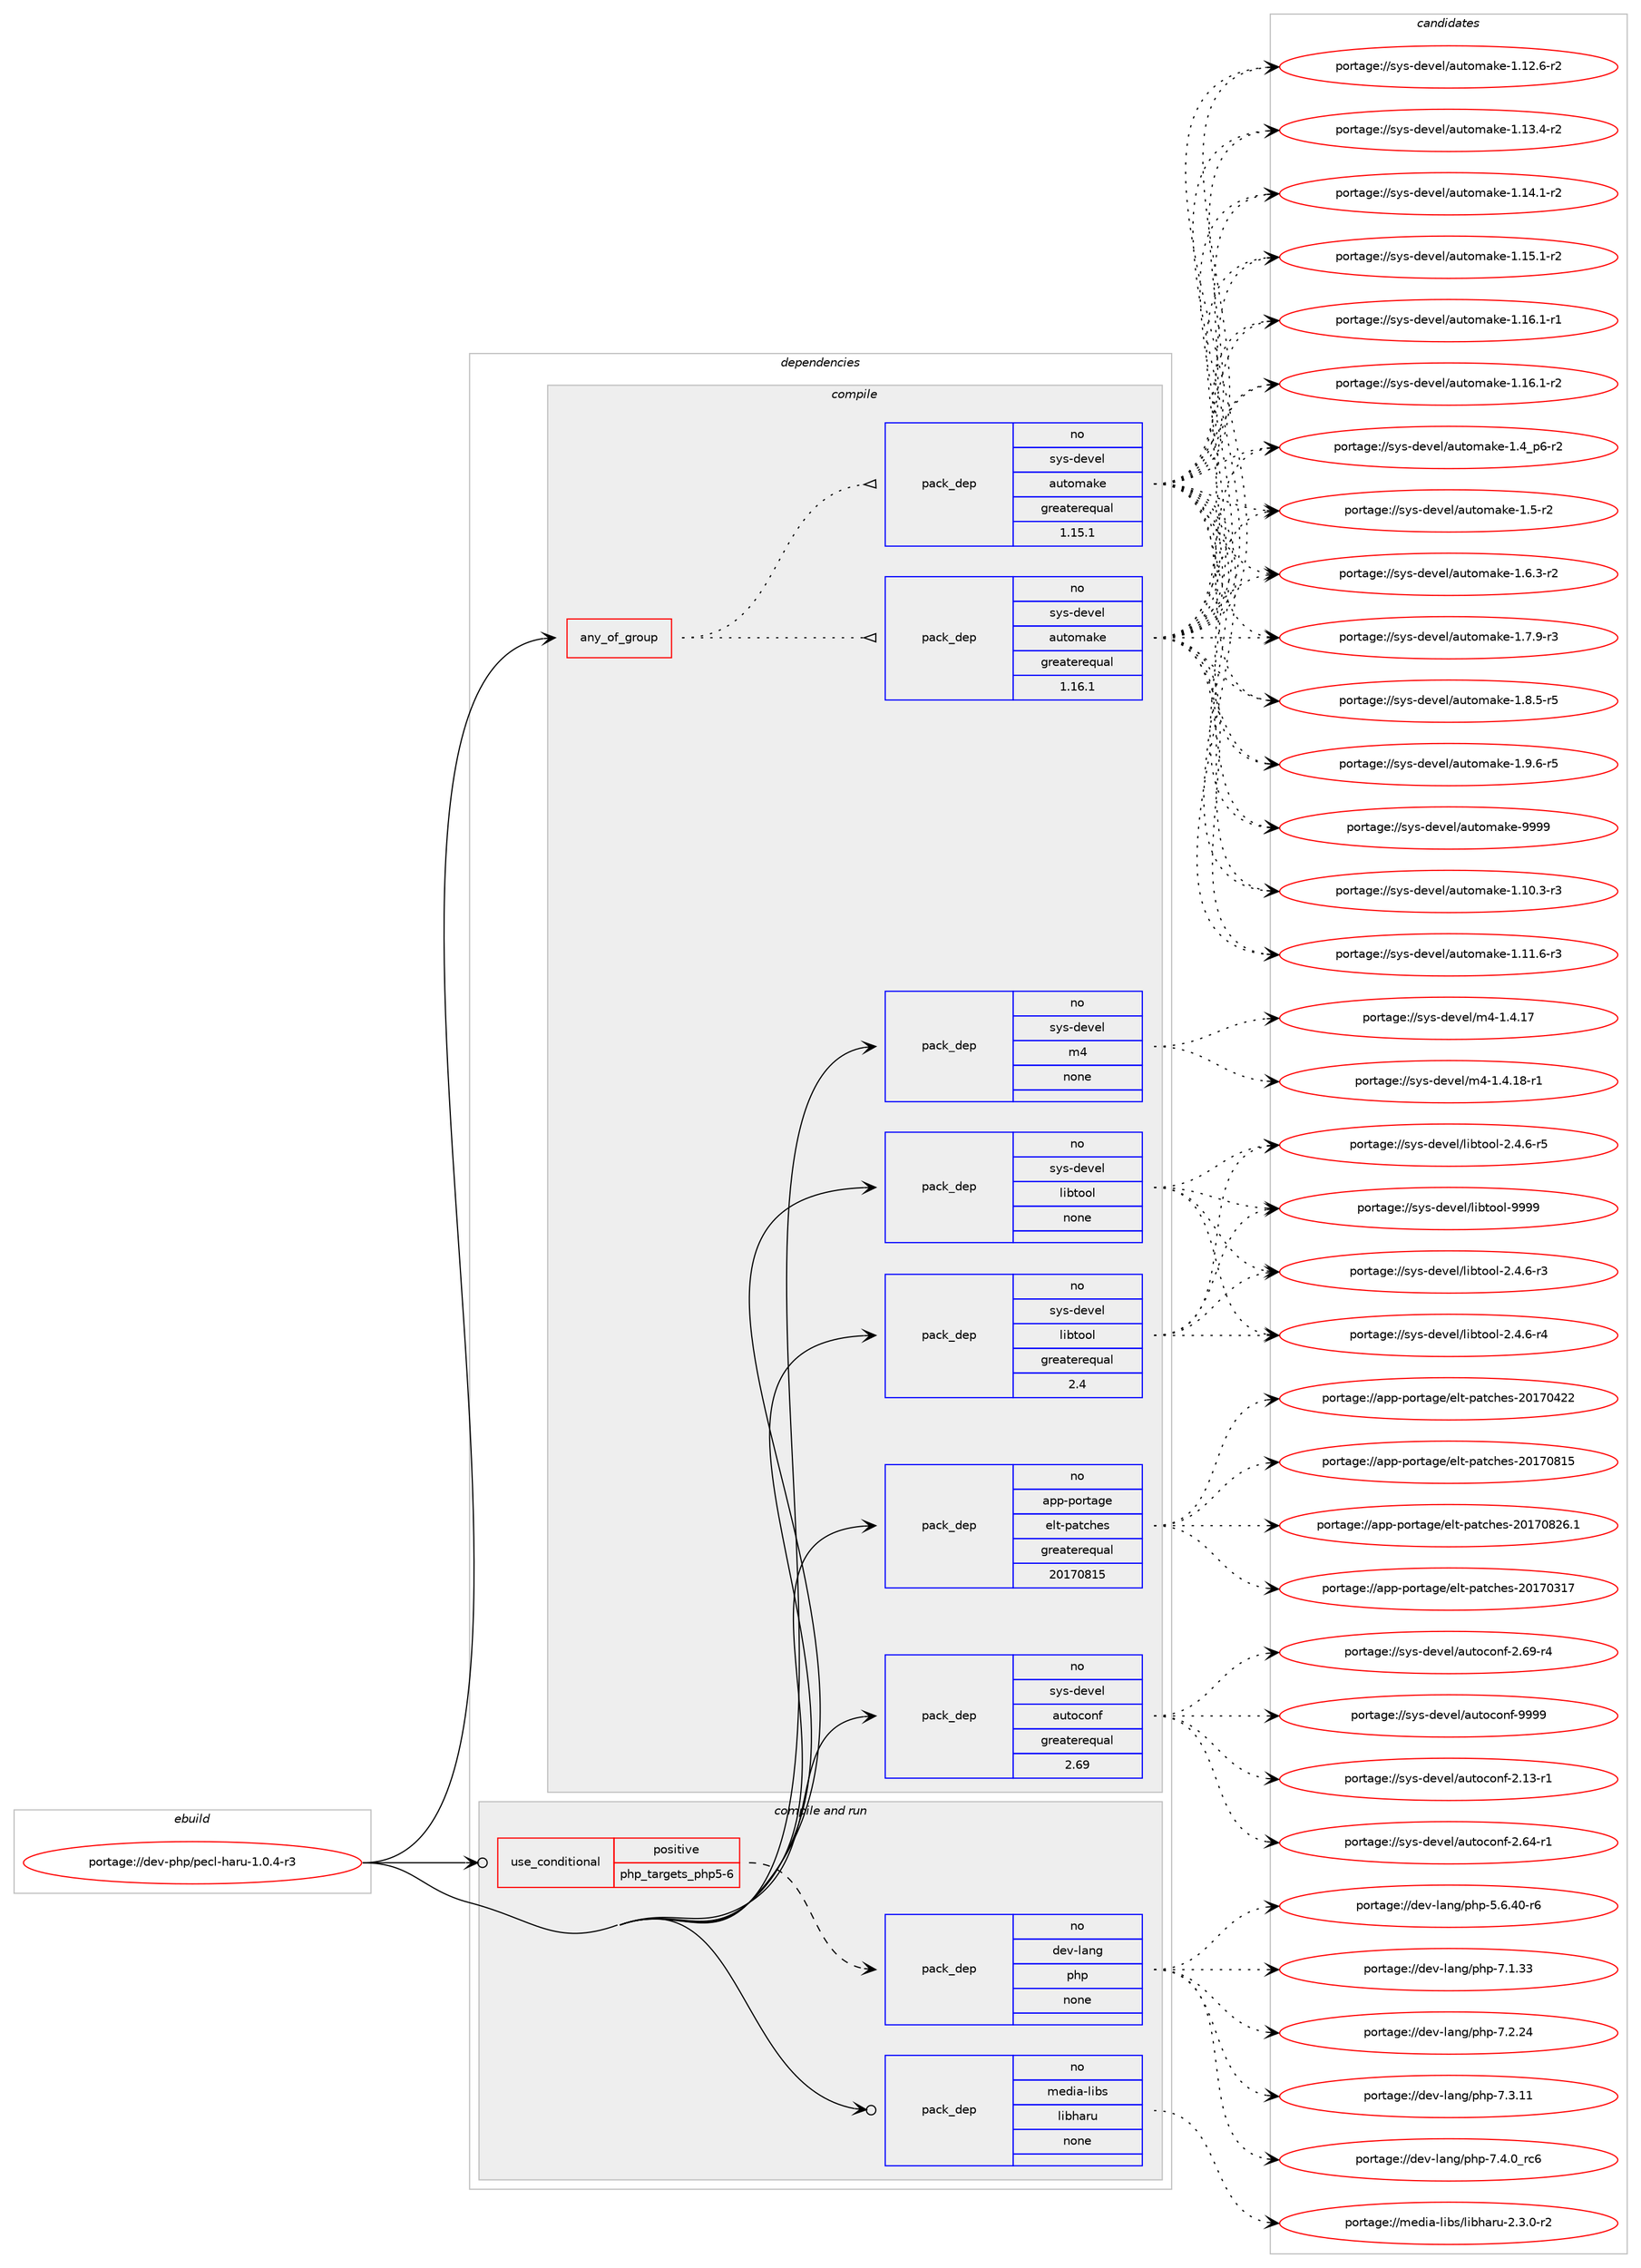 digraph prolog {

# *************
# Graph options
# *************

newrank=true;
concentrate=true;
compound=true;
graph [rankdir=LR,fontname=Helvetica,fontsize=10,ranksep=1.5];#, ranksep=2.5, nodesep=0.2];
edge  [arrowhead=vee];
node  [fontname=Helvetica,fontsize=10];

# **********
# The ebuild
# **********

subgraph cluster_leftcol {
color=gray;
label=<<i>ebuild</i>>;
id [label="portage://dev-php/pecl-haru-1.0.4-r3", color=red, width=4, href="../dev-php/pecl-haru-1.0.4-r3.svg"];
}

# ****************
# The dependencies
# ****************

subgraph cluster_midcol {
color=gray;
label=<<i>dependencies</i>>;
subgraph cluster_compile {
fillcolor="#eeeeee";
style=filled;
label=<<i>compile</i>>;
subgraph any3157 {
dependency124949 [label=<<TABLE BORDER="0" CELLBORDER="1" CELLSPACING="0" CELLPADDING="4"><TR><TD CELLPADDING="10">any_of_group</TD></TR></TABLE>>, shape=none, color=red];subgraph pack97553 {
dependency124950 [label=<<TABLE BORDER="0" CELLBORDER="1" CELLSPACING="0" CELLPADDING="4" WIDTH="220"><TR><TD ROWSPAN="6" CELLPADDING="30">pack_dep</TD></TR><TR><TD WIDTH="110">no</TD></TR><TR><TD>sys-devel</TD></TR><TR><TD>automake</TD></TR><TR><TD>greaterequal</TD></TR><TR><TD>1.16.1</TD></TR></TABLE>>, shape=none, color=blue];
}
dependency124949:e -> dependency124950:w [weight=20,style="dotted",arrowhead="oinv"];
subgraph pack97554 {
dependency124951 [label=<<TABLE BORDER="0" CELLBORDER="1" CELLSPACING="0" CELLPADDING="4" WIDTH="220"><TR><TD ROWSPAN="6" CELLPADDING="30">pack_dep</TD></TR><TR><TD WIDTH="110">no</TD></TR><TR><TD>sys-devel</TD></TR><TR><TD>automake</TD></TR><TR><TD>greaterequal</TD></TR><TR><TD>1.15.1</TD></TR></TABLE>>, shape=none, color=blue];
}
dependency124949:e -> dependency124951:w [weight=20,style="dotted",arrowhead="oinv"];
}
id:e -> dependency124949:w [weight=20,style="solid",arrowhead="vee"];
subgraph pack97555 {
dependency124952 [label=<<TABLE BORDER="0" CELLBORDER="1" CELLSPACING="0" CELLPADDING="4" WIDTH="220"><TR><TD ROWSPAN="6" CELLPADDING="30">pack_dep</TD></TR><TR><TD WIDTH="110">no</TD></TR><TR><TD>app-portage</TD></TR><TR><TD>elt-patches</TD></TR><TR><TD>greaterequal</TD></TR><TR><TD>20170815</TD></TR></TABLE>>, shape=none, color=blue];
}
id:e -> dependency124952:w [weight=20,style="solid",arrowhead="vee"];
subgraph pack97556 {
dependency124953 [label=<<TABLE BORDER="0" CELLBORDER="1" CELLSPACING="0" CELLPADDING="4" WIDTH="220"><TR><TD ROWSPAN="6" CELLPADDING="30">pack_dep</TD></TR><TR><TD WIDTH="110">no</TD></TR><TR><TD>sys-devel</TD></TR><TR><TD>autoconf</TD></TR><TR><TD>greaterequal</TD></TR><TR><TD>2.69</TD></TR></TABLE>>, shape=none, color=blue];
}
id:e -> dependency124953:w [weight=20,style="solid",arrowhead="vee"];
subgraph pack97557 {
dependency124954 [label=<<TABLE BORDER="0" CELLBORDER="1" CELLSPACING="0" CELLPADDING="4" WIDTH="220"><TR><TD ROWSPAN="6" CELLPADDING="30">pack_dep</TD></TR><TR><TD WIDTH="110">no</TD></TR><TR><TD>sys-devel</TD></TR><TR><TD>libtool</TD></TR><TR><TD>greaterequal</TD></TR><TR><TD>2.4</TD></TR></TABLE>>, shape=none, color=blue];
}
id:e -> dependency124954:w [weight=20,style="solid",arrowhead="vee"];
subgraph pack97558 {
dependency124955 [label=<<TABLE BORDER="0" CELLBORDER="1" CELLSPACING="0" CELLPADDING="4" WIDTH="220"><TR><TD ROWSPAN="6" CELLPADDING="30">pack_dep</TD></TR><TR><TD WIDTH="110">no</TD></TR><TR><TD>sys-devel</TD></TR><TR><TD>libtool</TD></TR><TR><TD>none</TD></TR><TR><TD></TD></TR></TABLE>>, shape=none, color=blue];
}
id:e -> dependency124955:w [weight=20,style="solid",arrowhead="vee"];
subgraph pack97559 {
dependency124956 [label=<<TABLE BORDER="0" CELLBORDER="1" CELLSPACING="0" CELLPADDING="4" WIDTH="220"><TR><TD ROWSPAN="6" CELLPADDING="30">pack_dep</TD></TR><TR><TD WIDTH="110">no</TD></TR><TR><TD>sys-devel</TD></TR><TR><TD>m4</TD></TR><TR><TD>none</TD></TR><TR><TD></TD></TR></TABLE>>, shape=none, color=blue];
}
id:e -> dependency124956:w [weight=20,style="solid",arrowhead="vee"];
}
subgraph cluster_compileandrun {
fillcolor="#eeeeee";
style=filled;
label=<<i>compile and run</i>>;
subgraph cond24172 {
dependency124957 [label=<<TABLE BORDER="0" CELLBORDER="1" CELLSPACING="0" CELLPADDING="4"><TR><TD ROWSPAN="3" CELLPADDING="10">use_conditional</TD></TR><TR><TD>positive</TD></TR><TR><TD>php_targets_php5-6</TD></TR></TABLE>>, shape=none, color=red];
subgraph pack97560 {
dependency124958 [label=<<TABLE BORDER="0" CELLBORDER="1" CELLSPACING="0" CELLPADDING="4" WIDTH="220"><TR><TD ROWSPAN="6" CELLPADDING="30">pack_dep</TD></TR><TR><TD WIDTH="110">no</TD></TR><TR><TD>dev-lang</TD></TR><TR><TD>php</TD></TR><TR><TD>none</TD></TR><TR><TD></TD></TR></TABLE>>, shape=none, color=blue];
}
dependency124957:e -> dependency124958:w [weight=20,style="dashed",arrowhead="vee"];
}
id:e -> dependency124957:w [weight=20,style="solid",arrowhead="odotvee"];
subgraph pack97561 {
dependency124959 [label=<<TABLE BORDER="0" CELLBORDER="1" CELLSPACING="0" CELLPADDING="4" WIDTH="220"><TR><TD ROWSPAN="6" CELLPADDING="30">pack_dep</TD></TR><TR><TD WIDTH="110">no</TD></TR><TR><TD>media-libs</TD></TR><TR><TD>libharu</TD></TR><TR><TD>none</TD></TR><TR><TD></TD></TR></TABLE>>, shape=none, color=blue];
}
id:e -> dependency124959:w [weight=20,style="solid",arrowhead="odotvee"];
}
subgraph cluster_run {
fillcolor="#eeeeee";
style=filled;
label=<<i>run</i>>;
}
}

# **************
# The candidates
# **************

subgraph cluster_choices {
rank=same;
color=gray;
label=<<i>candidates</i>>;

subgraph choice97553 {
color=black;
nodesep=1;
choiceportage11512111545100101118101108479711711611110997107101454946494846514511451 [label="portage://sys-devel/automake-1.10.3-r3", color=red, width=4,href="../sys-devel/automake-1.10.3-r3.svg"];
choiceportage11512111545100101118101108479711711611110997107101454946494946544511451 [label="portage://sys-devel/automake-1.11.6-r3", color=red, width=4,href="../sys-devel/automake-1.11.6-r3.svg"];
choiceportage11512111545100101118101108479711711611110997107101454946495046544511450 [label="portage://sys-devel/automake-1.12.6-r2", color=red, width=4,href="../sys-devel/automake-1.12.6-r2.svg"];
choiceportage11512111545100101118101108479711711611110997107101454946495146524511450 [label="portage://sys-devel/automake-1.13.4-r2", color=red, width=4,href="../sys-devel/automake-1.13.4-r2.svg"];
choiceportage11512111545100101118101108479711711611110997107101454946495246494511450 [label="portage://sys-devel/automake-1.14.1-r2", color=red, width=4,href="../sys-devel/automake-1.14.1-r2.svg"];
choiceportage11512111545100101118101108479711711611110997107101454946495346494511450 [label="portage://sys-devel/automake-1.15.1-r2", color=red, width=4,href="../sys-devel/automake-1.15.1-r2.svg"];
choiceportage11512111545100101118101108479711711611110997107101454946495446494511449 [label="portage://sys-devel/automake-1.16.1-r1", color=red, width=4,href="../sys-devel/automake-1.16.1-r1.svg"];
choiceportage11512111545100101118101108479711711611110997107101454946495446494511450 [label="portage://sys-devel/automake-1.16.1-r2", color=red, width=4,href="../sys-devel/automake-1.16.1-r2.svg"];
choiceportage115121115451001011181011084797117116111109971071014549465295112544511450 [label="portage://sys-devel/automake-1.4_p6-r2", color=red, width=4,href="../sys-devel/automake-1.4_p6-r2.svg"];
choiceportage11512111545100101118101108479711711611110997107101454946534511450 [label="portage://sys-devel/automake-1.5-r2", color=red, width=4,href="../sys-devel/automake-1.5-r2.svg"];
choiceportage115121115451001011181011084797117116111109971071014549465446514511450 [label="portage://sys-devel/automake-1.6.3-r2", color=red, width=4,href="../sys-devel/automake-1.6.3-r2.svg"];
choiceportage115121115451001011181011084797117116111109971071014549465546574511451 [label="portage://sys-devel/automake-1.7.9-r3", color=red, width=4,href="../sys-devel/automake-1.7.9-r3.svg"];
choiceportage115121115451001011181011084797117116111109971071014549465646534511453 [label="portage://sys-devel/automake-1.8.5-r5", color=red, width=4,href="../sys-devel/automake-1.8.5-r5.svg"];
choiceportage115121115451001011181011084797117116111109971071014549465746544511453 [label="portage://sys-devel/automake-1.9.6-r5", color=red, width=4,href="../sys-devel/automake-1.9.6-r5.svg"];
choiceportage115121115451001011181011084797117116111109971071014557575757 [label="portage://sys-devel/automake-9999", color=red, width=4,href="../sys-devel/automake-9999.svg"];
dependency124950:e -> choiceportage11512111545100101118101108479711711611110997107101454946494846514511451:w [style=dotted,weight="100"];
dependency124950:e -> choiceportage11512111545100101118101108479711711611110997107101454946494946544511451:w [style=dotted,weight="100"];
dependency124950:e -> choiceportage11512111545100101118101108479711711611110997107101454946495046544511450:w [style=dotted,weight="100"];
dependency124950:e -> choiceportage11512111545100101118101108479711711611110997107101454946495146524511450:w [style=dotted,weight="100"];
dependency124950:e -> choiceportage11512111545100101118101108479711711611110997107101454946495246494511450:w [style=dotted,weight="100"];
dependency124950:e -> choiceportage11512111545100101118101108479711711611110997107101454946495346494511450:w [style=dotted,weight="100"];
dependency124950:e -> choiceportage11512111545100101118101108479711711611110997107101454946495446494511449:w [style=dotted,weight="100"];
dependency124950:e -> choiceportage11512111545100101118101108479711711611110997107101454946495446494511450:w [style=dotted,weight="100"];
dependency124950:e -> choiceportage115121115451001011181011084797117116111109971071014549465295112544511450:w [style=dotted,weight="100"];
dependency124950:e -> choiceportage11512111545100101118101108479711711611110997107101454946534511450:w [style=dotted,weight="100"];
dependency124950:e -> choiceportage115121115451001011181011084797117116111109971071014549465446514511450:w [style=dotted,weight="100"];
dependency124950:e -> choiceportage115121115451001011181011084797117116111109971071014549465546574511451:w [style=dotted,weight="100"];
dependency124950:e -> choiceportage115121115451001011181011084797117116111109971071014549465646534511453:w [style=dotted,weight="100"];
dependency124950:e -> choiceportage115121115451001011181011084797117116111109971071014549465746544511453:w [style=dotted,weight="100"];
dependency124950:e -> choiceportage115121115451001011181011084797117116111109971071014557575757:w [style=dotted,weight="100"];
}
subgraph choice97554 {
color=black;
nodesep=1;
choiceportage11512111545100101118101108479711711611110997107101454946494846514511451 [label="portage://sys-devel/automake-1.10.3-r3", color=red, width=4,href="../sys-devel/automake-1.10.3-r3.svg"];
choiceportage11512111545100101118101108479711711611110997107101454946494946544511451 [label="portage://sys-devel/automake-1.11.6-r3", color=red, width=4,href="../sys-devel/automake-1.11.6-r3.svg"];
choiceportage11512111545100101118101108479711711611110997107101454946495046544511450 [label="portage://sys-devel/automake-1.12.6-r2", color=red, width=4,href="../sys-devel/automake-1.12.6-r2.svg"];
choiceportage11512111545100101118101108479711711611110997107101454946495146524511450 [label="portage://sys-devel/automake-1.13.4-r2", color=red, width=4,href="../sys-devel/automake-1.13.4-r2.svg"];
choiceportage11512111545100101118101108479711711611110997107101454946495246494511450 [label="portage://sys-devel/automake-1.14.1-r2", color=red, width=4,href="../sys-devel/automake-1.14.1-r2.svg"];
choiceportage11512111545100101118101108479711711611110997107101454946495346494511450 [label="portage://sys-devel/automake-1.15.1-r2", color=red, width=4,href="../sys-devel/automake-1.15.1-r2.svg"];
choiceportage11512111545100101118101108479711711611110997107101454946495446494511449 [label="portage://sys-devel/automake-1.16.1-r1", color=red, width=4,href="../sys-devel/automake-1.16.1-r1.svg"];
choiceportage11512111545100101118101108479711711611110997107101454946495446494511450 [label="portage://sys-devel/automake-1.16.1-r2", color=red, width=4,href="../sys-devel/automake-1.16.1-r2.svg"];
choiceportage115121115451001011181011084797117116111109971071014549465295112544511450 [label="portage://sys-devel/automake-1.4_p6-r2", color=red, width=4,href="../sys-devel/automake-1.4_p6-r2.svg"];
choiceportage11512111545100101118101108479711711611110997107101454946534511450 [label="portage://sys-devel/automake-1.5-r2", color=red, width=4,href="../sys-devel/automake-1.5-r2.svg"];
choiceportage115121115451001011181011084797117116111109971071014549465446514511450 [label="portage://sys-devel/automake-1.6.3-r2", color=red, width=4,href="../sys-devel/automake-1.6.3-r2.svg"];
choiceportage115121115451001011181011084797117116111109971071014549465546574511451 [label="portage://sys-devel/automake-1.7.9-r3", color=red, width=4,href="../sys-devel/automake-1.7.9-r3.svg"];
choiceportage115121115451001011181011084797117116111109971071014549465646534511453 [label="portage://sys-devel/automake-1.8.5-r5", color=red, width=4,href="../sys-devel/automake-1.8.5-r5.svg"];
choiceportage115121115451001011181011084797117116111109971071014549465746544511453 [label="portage://sys-devel/automake-1.9.6-r5", color=red, width=4,href="../sys-devel/automake-1.9.6-r5.svg"];
choiceportage115121115451001011181011084797117116111109971071014557575757 [label="portage://sys-devel/automake-9999", color=red, width=4,href="../sys-devel/automake-9999.svg"];
dependency124951:e -> choiceportage11512111545100101118101108479711711611110997107101454946494846514511451:w [style=dotted,weight="100"];
dependency124951:e -> choiceportage11512111545100101118101108479711711611110997107101454946494946544511451:w [style=dotted,weight="100"];
dependency124951:e -> choiceportage11512111545100101118101108479711711611110997107101454946495046544511450:w [style=dotted,weight="100"];
dependency124951:e -> choiceportage11512111545100101118101108479711711611110997107101454946495146524511450:w [style=dotted,weight="100"];
dependency124951:e -> choiceportage11512111545100101118101108479711711611110997107101454946495246494511450:w [style=dotted,weight="100"];
dependency124951:e -> choiceportage11512111545100101118101108479711711611110997107101454946495346494511450:w [style=dotted,weight="100"];
dependency124951:e -> choiceportage11512111545100101118101108479711711611110997107101454946495446494511449:w [style=dotted,weight="100"];
dependency124951:e -> choiceportage11512111545100101118101108479711711611110997107101454946495446494511450:w [style=dotted,weight="100"];
dependency124951:e -> choiceportage115121115451001011181011084797117116111109971071014549465295112544511450:w [style=dotted,weight="100"];
dependency124951:e -> choiceportage11512111545100101118101108479711711611110997107101454946534511450:w [style=dotted,weight="100"];
dependency124951:e -> choiceportage115121115451001011181011084797117116111109971071014549465446514511450:w [style=dotted,weight="100"];
dependency124951:e -> choiceportage115121115451001011181011084797117116111109971071014549465546574511451:w [style=dotted,weight="100"];
dependency124951:e -> choiceportage115121115451001011181011084797117116111109971071014549465646534511453:w [style=dotted,weight="100"];
dependency124951:e -> choiceportage115121115451001011181011084797117116111109971071014549465746544511453:w [style=dotted,weight="100"];
dependency124951:e -> choiceportage115121115451001011181011084797117116111109971071014557575757:w [style=dotted,weight="100"];
}
subgraph choice97555 {
color=black;
nodesep=1;
choiceportage97112112451121111141169710310147101108116451129711699104101115455048495548514955 [label="portage://app-portage/elt-patches-20170317", color=red, width=4,href="../app-portage/elt-patches-20170317.svg"];
choiceportage97112112451121111141169710310147101108116451129711699104101115455048495548525050 [label="portage://app-portage/elt-patches-20170422", color=red, width=4,href="../app-portage/elt-patches-20170422.svg"];
choiceportage97112112451121111141169710310147101108116451129711699104101115455048495548564953 [label="portage://app-portage/elt-patches-20170815", color=red, width=4,href="../app-portage/elt-patches-20170815.svg"];
choiceportage971121124511211111411697103101471011081164511297116991041011154550484955485650544649 [label="portage://app-portage/elt-patches-20170826.1", color=red, width=4,href="../app-portage/elt-patches-20170826.1.svg"];
dependency124952:e -> choiceportage97112112451121111141169710310147101108116451129711699104101115455048495548514955:w [style=dotted,weight="100"];
dependency124952:e -> choiceportage97112112451121111141169710310147101108116451129711699104101115455048495548525050:w [style=dotted,weight="100"];
dependency124952:e -> choiceportage97112112451121111141169710310147101108116451129711699104101115455048495548564953:w [style=dotted,weight="100"];
dependency124952:e -> choiceportage971121124511211111411697103101471011081164511297116991041011154550484955485650544649:w [style=dotted,weight="100"];
}
subgraph choice97556 {
color=black;
nodesep=1;
choiceportage1151211154510010111810110847971171161119911111010245504649514511449 [label="portage://sys-devel/autoconf-2.13-r1", color=red, width=4,href="../sys-devel/autoconf-2.13-r1.svg"];
choiceportage1151211154510010111810110847971171161119911111010245504654524511449 [label="portage://sys-devel/autoconf-2.64-r1", color=red, width=4,href="../sys-devel/autoconf-2.64-r1.svg"];
choiceportage1151211154510010111810110847971171161119911111010245504654574511452 [label="portage://sys-devel/autoconf-2.69-r4", color=red, width=4,href="../sys-devel/autoconf-2.69-r4.svg"];
choiceportage115121115451001011181011084797117116111991111101024557575757 [label="portage://sys-devel/autoconf-9999", color=red, width=4,href="../sys-devel/autoconf-9999.svg"];
dependency124953:e -> choiceportage1151211154510010111810110847971171161119911111010245504649514511449:w [style=dotted,weight="100"];
dependency124953:e -> choiceportage1151211154510010111810110847971171161119911111010245504654524511449:w [style=dotted,weight="100"];
dependency124953:e -> choiceportage1151211154510010111810110847971171161119911111010245504654574511452:w [style=dotted,weight="100"];
dependency124953:e -> choiceportage115121115451001011181011084797117116111991111101024557575757:w [style=dotted,weight="100"];
}
subgraph choice97557 {
color=black;
nodesep=1;
choiceportage1151211154510010111810110847108105981161111111084550465246544511451 [label="portage://sys-devel/libtool-2.4.6-r3", color=red, width=4,href="../sys-devel/libtool-2.4.6-r3.svg"];
choiceportage1151211154510010111810110847108105981161111111084550465246544511452 [label="portage://sys-devel/libtool-2.4.6-r4", color=red, width=4,href="../sys-devel/libtool-2.4.6-r4.svg"];
choiceportage1151211154510010111810110847108105981161111111084550465246544511453 [label="portage://sys-devel/libtool-2.4.6-r5", color=red, width=4,href="../sys-devel/libtool-2.4.6-r5.svg"];
choiceportage1151211154510010111810110847108105981161111111084557575757 [label="portage://sys-devel/libtool-9999", color=red, width=4,href="../sys-devel/libtool-9999.svg"];
dependency124954:e -> choiceportage1151211154510010111810110847108105981161111111084550465246544511451:w [style=dotted,weight="100"];
dependency124954:e -> choiceportage1151211154510010111810110847108105981161111111084550465246544511452:w [style=dotted,weight="100"];
dependency124954:e -> choiceportage1151211154510010111810110847108105981161111111084550465246544511453:w [style=dotted,weight="100"];
dependency124954:e -> choiceportage1151211154510010111810110847108105981161111111084557575757:w [style=dotted,weight="100"];
}
subgraph choice97558 {
color=black;
nodesep=1;
choiceportage1151211154510010111810110847108105981161111111084550465246544511451 [label="portage://sys-devel/libtool-2.4.6-r3", color=red, width=4,href="../sys-devel/libtool-2.4.6-r3.svg"];
choiceportage1151211154510010111810110847108105981161111111084550465246544511452 [label="portage://sys-devel/libtool-2.4.6-r4", color=red, width=4,href="../sys-devel/libtool-2.4.6-r4.svg"];
choiceportage1151211154510010111810110847108105981161111111084550465246544511453 [label="portage://sys-devel/libtool-2.4.6-r5", color=red, width=4,href="../sys-devel/libtool-2.4.6-r5.svg"];
choiceportage1151211154510010111810110847108105981161111111084557575757 [label="portage://sys-devel/libtool-9999", color=red, width=4,href="../sys-devel/libtool-9999.svg"];
dependency124955:e -> choiceportage1151211154510010111810110847108105981161111111084550465246544511451:w [style=dotted,weight="100"];
dependency124955:e -> choiceportage1151211154510010111810110847108105981161111111084550465246544511452:w [style=dotted,weight="100"];
dependency124955:e -> choiceportage1151211154510010111810110847108105981161111111084550465246544511453:w [style=dotted,weight="100"];
dependency124955:e -> choiceportage1151211154510010111810110847108105981161111111084557575757:w [style=dotted,weight="100"];
}
subgraph choice97559 {
color=black;
nodesep=1;
choiceportage11512111545100101118101108471095245494652464955 [label="portage://sys-devel/m4-1.4.17", color=red, width=4,href="../sys-devel/m4-1.4.17.svg"];
choiceportage115121115451001011181011084710952454946524649564511449 [label="portage://sys-devel/m4-1.4.18-r1", color=red, width=4,href="../sys-devel/m4-1.4.18-r1.svg"];
dependency124956:e -> choiceportage11512111545100101118101108471095245494652464955:w [style=dotted,weight="100"];
dependency124956:e -> choiceportage115121115451001011181011084710952454946524649564511449:w [style=dotted,weight="100"];
}
subgraph choice97560 {
color=black;
nodesep=1;
choiceportage100101118451089711010347112104112455346544652484511454 [label="portage://dev-lang/php-5.6.40-r6", color=red, width=4,href="../dev-lang/php-5.6.40-r6.svg"];
choiceportage10010111845108971101034711210411245554649465151 [label="portage://dev-lang/php-7.1.33", color=red, width=4,href="../dev-lang/php-7.1.33.svg"];
choiceportage10010111845108971101034711210411245554650465052 [label="portage://dev-lang/php-7.2.24", color=red, width=4,href="../dev-lang/php-7.2.24.svg"];
choiceportage10010111845108971101034711210411245554651464949 [label="portage://dev-lang/php-7.3.11", color=red, width=4,href="../dev-lang/php-7.3.11.svg"];
choiceportage100101118451089711010347112104112455546524648951149954 [label="portage://dev-lang/php-7.4.0_rc6", color=red, width=4,href="../dev-lang/php-7.4.0_rc6.svg"];
dependency124958:e -> choiceportage100101118451089711010347112104112455346544652484511454:w [style=dotted,weight="100"];
dependency124958:e -> choiceportage10010111845108971101034711210411245554649465151:w [style=dotted,weight="100"];
dependency124958:e -> choiceportage10010111845108971101034711210411245554650465052:w [style=dotted,weight="100"];
dependency124958:e -> choiceportage10010111845108971101034711210411245554651464949:w [style=dotted,weight="100"];
dependency124958:e -> choiceportage100101118451089711010347112104112455546524648951149954:w [style=dotted,weight="100"];
}
subgraph choice97561 {
color=black;
nodesep=1;
choiceportage1091011001059745108105981154710810598104971141174550465146484511450 [label="portage://media-libs/libharu-2.3.0-r2", color=red, width=4,href="../media-libs/libharu-2.3.0-r2.svg"];
dependency124959:e -> choiceportage1091011001059745108105981154710810598104971141174550465146484511450:w [style=dotted,weight="100"];
}
}

}
